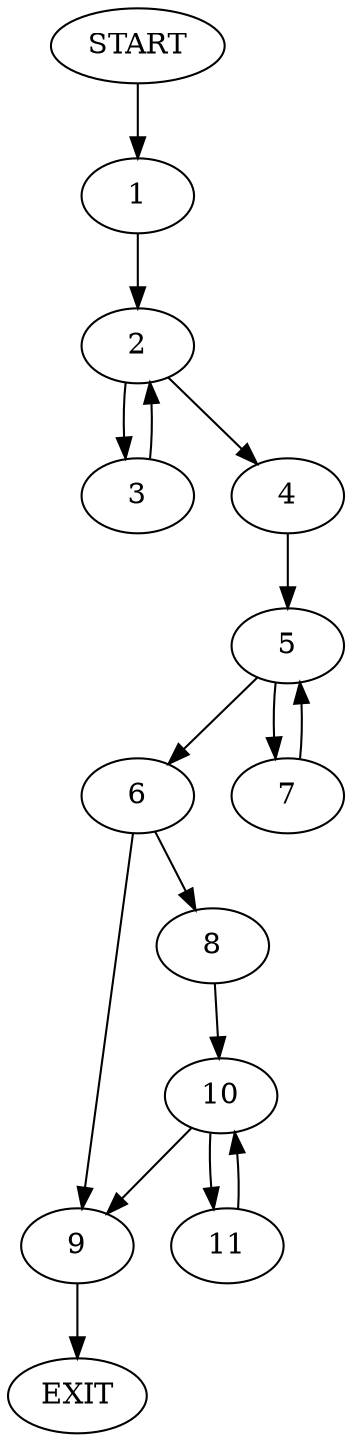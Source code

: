 digraph {
0 [label="START"]
12 [label="EXIT"]
0 -> 1
1 -> 2
2 -> 3
2 -> 4
3 -> 2
4 -> 5
5 -> 6
5 -> 7
7 -> 5
6 -> 8
6 -> 9
9 -> 12
8 -> 10
10 -> 11
10 -> 9
11 -> 10
}
